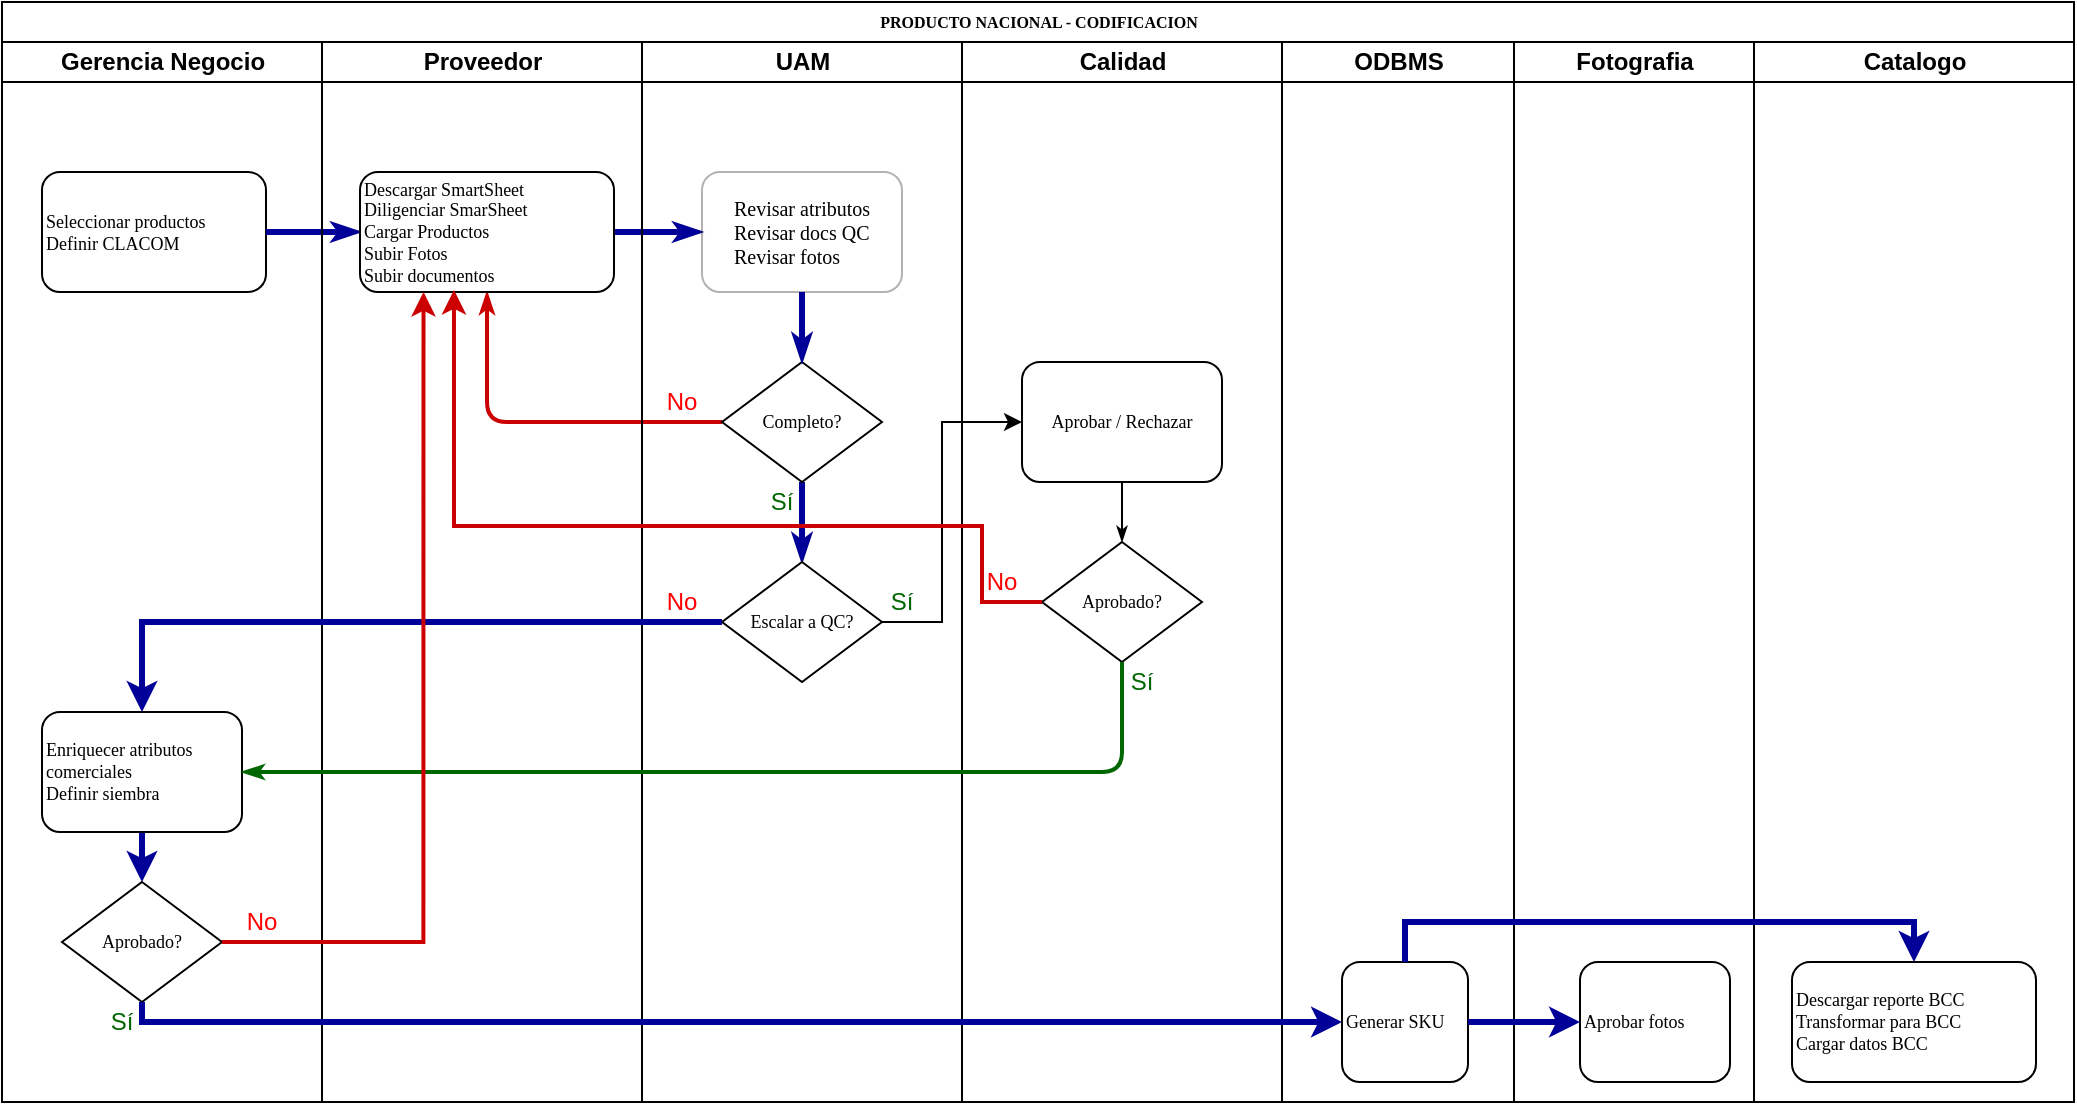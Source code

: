 <mxfile version="14.9.0" type="github">
  <diagram name="Page-1" id="74e2e168-ea6b-b213-b513-2b3c1d86103e">
    <mxGraphModel dx="868" dy="393" grid="0" gridSize="10" guides="1" tooltips="1" connect="1" arrows="1" fold="1" page="1" pageScale="1" pageWidth="1100" pageHeight="850" background="none" math="0" shadow="0">
      <root>
        <mxCell id="0" />
        <mxCell id="1" parent="0" />
        <mxCell id="77e6c97f196da883-1" value="PRODUCTO NACIONAL - CODIFICACION" style="swimlane;html=1;childLayout=stackLayout;startSize=20;rounded=0;shadow=0;labelBackgroundColor=none;strokeWidth=1;fontFamily=Verdana;fontSize=8;align=center;" parent="1" vertex="1">
          <mxGeometry x="50" y="40" width="1036" height="550" as="geometry" />
        </mxCell>
        <mxCell id="77e6c97f196da883-2" value="Gerencia Negocio" style="swimlane;html=1;startSize=20;" parent="77e6c97f196da883-1" vertex="1">
          <mxGeometry y="20" width="160" height="530" as="geometry">
            <mxRectangle y="20" width="30" height="730" as="alternateBounds" />
          </mxGeometry>
        </mxCell>
        <mxCell id="77e6c97f196da883-8" value="Seleccionar productos&lt;br style=&quot;font-size: 9px;&quot;&gt;Definir CLACOM" style="rounded=1;whiteSpace=wrap;html=1;shadow=0;labelBackgroundColor=none;strokeWidth=1;fontFamily=Verdana;fontSize=9;align=left;" parent="77e6c97f196da883-2" vertex="1">
          <mxGeometry x="20" y="65" width="112" height="60" as="geometry" />
        </mxCell>
        <mxCell id="UPMh9I5Tj9LvmsIc24ZZ-47" value="" style="edgeStyle=orthogonalEdgeStyle;rounded=0;orthogonalLoop=1;jettySize=auto;html=1;fontColor=#004C99;strokeColor=#000099;strokeWidth=3;" edge="1" parent="77e6c97f196da883-2" source="77e6c97f196da883-10" target="UPMh9I5Tj9LvmsIc24ZZ-46">
          <mxGeometry relative="1" as="geometry" />
        </mxCell>
        <mxCell id="77e6c97f196da883-10" value="Enriquecer atributos comerciales&lt;br&gt;Definir siembra" style="rounded=1;whiteSpace=wrap;html=1;shadow=0;labelBackgroundColor=none;strokeWidth=1;fontFamily=Verdana;fontSize=9;align=left;" parent="77e6c97f196da883-2" vertex="1">
          <mxGeometry x="20" y="335" width="100" height="60" as="geometry" />
        </mxCell>
        <mxCell id="UPMh9I5Tj9LvmsIc24ZZ-46" value="Aprobado?" style="rhombus;whiteSpace=wrap;html=1;rounded=0;shadow=0;labelBackgroundColor=none;strokeWidth=1;fontFamily=Verdana;fontSize=9;align=center;" vertex="1" parent="77e6c97f196da883-2">
          <mxGeometry x="30" y="420" width="80" height="60" as="geometry" />
        </mxCell>
        <mxCell id="UPMh9I5Tj9LvmsIc24ZZ-48" value="Sí" style="text;html=1;strokeColor=none;fillColor=none;align=center;verticalAlign=middle;whiteSpace=wrap;rounded=0;fontColor=#006600;" vertex="1" parent="77e6c97f196da883-2">
          <mxGeometry x="40" y="480" width="40" height="20" as="geometry" />
        </mxCell>
        <mxCell id="UPMh9I5Tj9LvmsIc24ZZ-49" value="No" style="text;html=1;strokeColor=none;fillColor=none;align=center;verticalAlign=middle;whiteSpace=wrap;rounded=0;fontColor=#FF0000;" vertex="1" parent="77e6c97f196da883-2">
          <mxGeometry x="110" y="430" width="40" height="20" as="geometry" />
        </mxCell>
        <mxCell id="77e6c97f196da883-26" style="edgeStyle=orthogonalEdgeStyle;rounded=1;html=1;labelBackgroundColor=none;startArrow=none;startFill=0;startSize=5;endArrow=classicThin;endFill=1;endSize=5;jettySize=auto;orthogonalLoop=1;strokeWidth=3;fontFamily=Verdana;fontSize=8;labelBorderColor=none;fontColor=#004C99;strokeColor=#000099;" parent="77e6c97f196da883-1" source="77e6c97f196da883-8" target="77e6c97f196da883-11" edge="1">
          <mxGeometry relative="1" as="geometry" />
        </mxCell>
        <mxCell id="77e6c97f196da883-28" style="edgeStyle=orthogonalEdgeStyle;rounded=1;html=1;labelBackgroundColor=none;startArrow=none;startFill=0;startSize=5;endArrow=classicThin;endFill=1;endSize=5;jettySize=auto;orthogonalLoop=1;strokeWidth=3;fontFamily=Verdana;fontSize=8;exitX=1;exitY=0.5;exitDx=0;exitDy=0;strokeColor=#000099;" parent="77e6c97f196da883-1" source="77e6c97f196da883-11" target="77e6c97f196da883-12" edge="1">
          <mxGeometry relative="1" as="geometry">
            <mxPoint x="120" y="205" as="sourcePoint" />
          </mxGeometry>
        </mxCell>
        <mxCell id="77e6c97f196da883-30" style="edgeStyle=orthogonalEdgeStyle;rounded=1;html=1;labelBackgroundColor=none;startArrow=none;startFill=0;startSize=5;endArrow=classicThin;endFill=1;endSize=5;jettySize=auto;orthogonalLoop=1;strokeWidth=2;fontFamily=Verdana;fontSize=8;entryX=0.5;entryY=1;entryDx=0;entryDy=0;strokeColor=#CC0000;" parent="77e6c97f196da883-1" source="77e6c97f196da883-13" target="77e6c97f196da883-11" edge="1">
          <mxGeometry relative="1" as="geometry">
            <mxPoint x="70" y="235" as="targetPoint" />
          </mxGeometry>
        </mxCell>
        <mxCell id="77e6c97f196da883-33" style="edgeStyle=orthogonalEdgeStyle;rounded=1;html=1;labelBackgroundColor=none;startArrow=none;startFill=0;startSize=5;endArrow=classicThin;endFill=1;endSize=5;jettySize=auto;orthogonalLoop=1;strokeWidth=3;fontFamily=Verdana;fontSize=8;exitX=0.5;exitY=1;exitDx=0;exitDy=0;strokeColor=#000099;" parent="77e6c97f196da883-1" source="77e6c97f196da883-13" edge="1">
          <mxGeometry relative="1" as="geometry">
            <mxPoint x="400" y="280" as="targetPoint" />
          </mxGeometry>
        </mxCell>
        <mxCell id="77e6c97f196da883-3" value="Proveedor" style="swimlane;html=1;startSize=20;" parent="77e6c97f196da883-1" vertex="1">
          <mxGeometry x="160" y="20" width="160" height="530" as="geometry" />
        </mxCell>
        <mxCell id="77e6c97f196da883-11" value="Descargar SmartSheet&lt;br style=&quot;font-size: 9px;&quot;&gt;Diligenciar SmarSheet&lt;br style=&quot;font-size: 9px;&quot;&gt;Cargar Productos&lt;br style=&quot;font-size: 9px;&quot;&gt;Subir Fotos&lt;br style=&quot;font-size: 9px;&quot;&gt;Subir documentos" style="rounded=1;whiteSpace=wrap;html=1;shadow=0;labelBackgroundColor=none;strokeWidth=1;fontFamily=Verdana;fontSize=9;align=left;" parent="77e6c97f196da883-3" vertex="1">
          <mxGeometry x="19" y="65" width="127" height="60" as="geometry" />
        </mxCell>
        <mxCell id="77e6c97f196da883-4" value="UAM" style="swimlane;html=1;startSize=20;flipH=0;flipV=0;" parent="77e6c97f196da883-1" vertex="1">
          <mxGeometry x="320" y="20" width="160" height="530" as="geometry" />
        </mxCell>
        <mxCell id="77e6c97f196da883-12" value="&lt;div style=&quot;text-align: left; font-size: 10px;&quot;&gt;&lt;span style=&quot;font-size: 10px;&quot;&gt;Revisar atributos&lt;/span&gt;&lt;/div&gt;&lt;div style=&quot;text-align: left; font-size: 10px;&quot;&gt;&lt;span style=&quot;font-size: 10px;&quot;&gt;Revisar docs QC&lt;/span&gt;&lt;/div&gt;&lt;div style=&quot;text-align: left; font-size: 10px;&quot;&gt;&lt;span style=&quot;font-size: 10px;&quot;&gt;Revisar fotos&lt;/span&gt;&lt;/div&gt;" style="rounded=1;whiteSpace=wrap;html=1;shadow=0;labelBackgroundColor=none;strokeWidth=1;fontFamily=Verdana;fontSize=10;align=center;opacity=30;" parent="77e6c97f196da883-4" vertex="1">
          <mxGeometry x="30" y="65" width="100" height="60" as="geometry" />
        </mxCell>
        <mxCell id="77e6c97f196da883-13" value="Completo?" style="rhombus;whiteSpace=wrap;html=1;rounded=0;shadow=0;labelBackgroundColor=none;strokeWidth=1;fontFamily=Verdana;fontSize=9;align=center;" parent="77e6c97f196da883-4" vertex="1">
          <mxGeometry x="40" y="160" width="80" height="60" as="geometry" />
        </mxCell>
        <mxCell id="77e6c97f196da883-29" style="edgeStyle=orthogonalEdgeStyle;rounded=1;html=1;labelBackgroundColor=none;startArrow=none;startFill=0;startSize=5;endArrow=classicThin;endFill=1;endSize=5;jettySize=auto;orthogonalLoop=1;strokeWidth=3;fontFamily=Verdana;fontSize=8;strokeColor=#000099;" parent="77e6c97f196da883-4" source="77e6c97f196da883-12" target="77e6c97f196da883-13" edge="1">
          <mxGeometry relative="1" as="geometry" />
        </mxCell>
        <mxCell id="UPMh9I5Tj9LvmsIc24ZZ-12" value="No" style="text;html=1;strokeColor=none;fillColor=none;align=center;verticalAlign=middle;whiteSpace=wrap;rounded=0;fontColor=#FF0000;" vertex="1" parent="77e6c97f196da883-4">
          <mxGeometry y="170" width="40" height="20" as="geometry" />
        </mxCell>
        <mxCell id="UPMh9I5Tj9LvmsIc24ZZ-11" value="Sí" style="text;html=1;strokeColor=none;fillColor=none;align=center;verticalAlign=middle;whiteSpace=wrap;rounded=0;fontColor=#006600;" vertex="1" parent="77e6c97f196da883-4">
          <mxGeometry x="50" y="220" width="40" height="20" as="geometry" />
        </mxCell>
        <mxCell id="UPMh9I5Tj9LvmsIc24ZZ-24" value="Escalar a QC?" style="rhombus;whiteSpace=wrap;html=1;rounded=0;shadow=0;labelBackgroundColor=none;strokeWidth=1;fontFamily=Verdana;fontSize=9;align=center;" vertex="1" parent="77e6c97f196da883-4">
          <mxGeometry x="40" y="260" width="80" height="60" as="geometry" />
        </mxCell>
        <mxCell id="UPMh9I5Tj9LvmsIc24ZZ-37" value="No" style="text;html=1;strokeColor=none;fillColor=none;align=center;verticalAlign=middle;whiteSpace=wrap;rounded=0;fontColor=#FF0000;" vertex="1" parent="77e6c97f196da883-4">
          <mxGeometry y="270" width="40" height="20" as="geometry" />
        </mxCell>
        <mxCell id="77e6c97f196da883-5" value="Calidad" style="swimlane;html=1;startSize=20;swimlaneLine=1;shadow=0;" parent="77e6c97f196da883-1" vertex="1">
          <mxGeometry x="480" y="20" width="160" height="530" as="geometry" />
        </mxCell>
        <mxCell id="77e6c97f196da883-15" value="Aprobar / Rechazar" style="rounded=1;whiteSpace=wrap;html=1;shadow=0;labelBackgroundColor=none;strokeWidth=1;fontFamily=Verdana;fontSize=9;align=center;" parent="77e6c97f196da883-5" vertex="1">
          <mxGeometry x="30" y="160" width="100" height="60" as="geometry" />
        </mxCell>
        <mxCell id="77e6c97f196da883-16" value="Aprobado?" style="rhombus;whiteSpace=wrap;html=1;rounded=0;shadow=0;labelBackgroundColor=none;strokeWidth=1;fontFamily=Verdana;fontSize=9;align=center;" parent="77e6c97f196da883-5" vertex="1">
          <mxGeometry x="40" y="250" width="80" height="60" as="geometry" />
        </mxCell>
        <mxCell id="77e6c97f196da883-34" style="edgeStyle=orthogonalEdgeStyle;rounded=1;html=1;labelBackgroundColor=none;startArrow=none;startFill=0;startSize=5;endArrow=classicThin;endFill=1;endSize=5;jettySize=auto;orthogonalLoop=1;strokeColor=#000000;strokeWidth=1;fontFamily=Verdana;fontSize=8;fontColor=#000000;" parent="77e6c97f196da883-5" source="77e6c97f196da883-15" target="77e6c97f196da883-16" edge="1">
          <mxGeometry relative="1" as="geometry" />
        </mxCell>
        <mxCell id="UPMh9I5Tj9LvmsIc24ZZ-13" value="&lt;font color=&quot;#ff0000&quot;&gt;No&lt;/font&gt;" style="text;html=1;strokeColor=none;fillColor=none;align=center;verticalAlign=middle;whiteSpace=wrap;rounded=0;fontColor=#000000;" vertex="1" parent="77e6c97f196da883-5">
          <mxGeometry y="260" width="40" height="20" as="geometry" />
        </mxCell>
        <mxCell id="UPMh9I5Tj9LvmsIc24ZZ-21" value="Sí" style="text;html=1;strokeColor=none;fillColor=none;align=center;verticalAlign=middle;whiteSpace=wrap;rounded=0;fontColor=#006600;" vertex="1" parent="77e6c97f196da883-5">
          <mxGeometry x="70" y="310" width="40" height="20" as="geometry" />
        </mxCell>
        <mxCell id="77e6c97f196da883-6" value="ODBMS" style="swimlane;html=1;startSize=20;" parent="77e6c97f196da883-1" vertex="1">
          <mxGeometry x="640" y="20" width="116" height="530" as="geometry" />
        </mxCell>
        <mxCell id="77e6c97f196da883-18" value="Generar SKU" style="rounded=1;whiteSpace=wrap;html=1;shadow=0;labelBackgroundColor=none;strokeWidth=1;fontFamily=Verdana;fontSize=9;align=left;" parent="77e6c97f196da883-6" vertex="1">
          <mxGeometry x="30" y="460" width="63" height="60" as="geometry" />
        </mxCell>
        <mxCell id="77e6c97f196da883-7" value="Fotografia" style="swimlane;html=1;startSize=20;" parent="77e6c97f196da883-1" vertex="1">
          <mxGeometry x="756" y="20" width="120" height="530" as="geometry" />
        </mxCell>
        <mxCell id="UPMh9I5Tj9LvmsIc24ZZ-41" value="Aprobar fotos" style="rounded=1;whiteSpace=wrap;html=1;shadow=0;fontFamily=Verdana;fontSize=9;align=left;strokeWidth=1;" vertex="1" parent="77e6c97f196da883-7">
          <mxGeometry x="33" y="460" width="75" height="60" as="geometry" />
        </mxCell>
        <mxCell id="77e6c97f196da883-35" style="edgeStyle=orthogonalEdgeStyle;rounded=1;html=1;labelBackgroundColor=none;startArrow=none;startFill=0;startSize=5;endArrow=classicThin;endFill=1;endSize=5;jettySize=auto;orthogonalLoop=1;strokeWidth=2;fontFamily=Verdana;fontSize=8;entryX=1;entryY=0.5;entryDx=0;entryDy=0;strokeColor=#006600;" parent="77e6c97f196da883-1" source="77e6c97f196da883-16" target="77e6c97f196da883-10" edge="1">
          <mxGeometry relative="1" as="geometry">
            <Array as="points">
              <mxPoint x="560" y="385" />
            </Array>
          </mxGeometry>
        </mxCell>
        <mxCell id="UPMh9I5Tj9LvmsIc24ZZ-25" style="edgeStyle=orthogonalEdgeStyle;rounded=0;orthogonalLoop=1;jettySize=auto;html=1;exitX=1;exitY=0.5;exitDx=0;exitDy=0;entryX=0;entryY=0.5;entryDx=0;entryDy=0;fontColor=#006600;" edge="1" parent="77e6c97f196da883-1" source="UPMh9I5Tj9LvmsIc24ZZ-24" target="77e6c97f196da883-15">
          <mxGeometry relative="1" as="geometry">
            <Array as="points">
              <mxPoint x="470" y="310" />
              <mxPoint x="470" y="210" />
            </Array>
          </mxGeometry>
        </mxCell>
        <mxCell id="UPMh9I5Tj9LvmsIc24ZZ-36" style="edgeStyle=orthogonalEdgeStyle;rounded=0;orthogonalLoop=1;jettySize=auto;html=1;entryX=0.5;entryY=0;entryDx=0;entryDy=0;fontColor=#006600;strokeWidth=3;strokeColor=#000099;" edge="1" parent="77e6c97f196da883-1" source="UPMh9I5Tj9LvmsIc24ZZ-24" target="77e6c97f196da883-10">
          <mxGeometry relative="1" as="geometry" />
        </mxCell>
        <mxCell id="UPMh9I5Tj9LvmsIc24ZZ-38" style="edgeStyle=orthogonalEdgeStyle;rounded=0;orthogonalLoop=1;jettySize=auto;html=1;exitX=0.5;exitY=1;exitDx=0;exitDy=0;fontColor=#004C99;strokeColor=#000099;strokeWidth=3;entryX=0;entryY=0.5;entryDx=0;entryDy=0;" edge="1" parent="77e6c97f196da883-1" source="UPMh9I5Tj9LvmsIc24ZZ-46" target="77e6c97f196da883-18">
          <mxGeometry relative="1" as="geometry">
            <mxPoint x="660" y="450" as="targetPoint" />
            <Array as="points">
              <mxPoint x="70" y="510" />
            </Array>
          </mxGeometry>
        </mxCell>
        <mxCell id="UPMh9I5Tj9LvmsIc24ZZ-42" value="" style="edgeStyle=orthogonalEdgeStyle;rounded=0;orthogonalLoop=1;jettySize=auto;html=1;fontColor=#004C99;strokeColor=#000099;strokeWidth=3;" edge="1" parent="77e6c97f196da883-1" source="77e6c97f196da883-18" target="UPMh9I5Tj9LvmsIc24ZZ-41">
          <mxGeometry relative="1" as="geometry" />
        </mxCell>
        <mxCell id="UPMh9I5Tj9LvmsIc24ZZ-40" value="Catalogo" style="swimlane;html=1;startSize=20;" vertex="1" parent="77e6c97f196da883-1">
          <mxGeometry x="876" y="20" width="160" height="530" as="geometry" />
        </mxCell>
        <mxCell id="UPMh9I5Tj9LvmsIc24ZZ-53" value="Descargar reporte BCC&lt;br style=&quot;font-size: 9px;&quot;&gt;Transformar para BCC&lt;br style=&quot;font-size: 9px;&quot;&gt;Cargar datos BCC" style="rounded=1;whiteSpace=wrap;html=1;shadow=0;fontFamily=Verdana;fontSize=9;align=left;strokeWidth=1;" vertex="1" parent="UPMh9I5Tj9LvmsIc24ZZ-40">
          <mxGeometry x="19" y="460" width="122" height="60" as="geometry" />
        </mxCell>
        <mxCell id="UPMh9I5Tj9LvmsIc24ZZ-56" style="edgeStyle=orthogonalEdgeStyle;rounded=0;orthogonalLoop=1;jettySize=auto;html=1;entryX=0.5;entryY=0;entryDx=0;entryDy=0;fontSize=9;fontColor=#000000;strokeColor=#000099;strokeWidth=3;" edge="1" parent="77e6c97f196da883-1" source="77e6c97f196da883-18" target="UPMh9I5Tj9LvmsIc24ZZ-53">
          <mxGeometry relative="1" as="geometry">
            <Array as="points">
              <mxPoint x="702" y="460" />
              <mxPoint x="956" y="460" />
            </Array>
          </mxGeometry>
        </mxCell>
        <mxCell id="UPMh9I5Tj9LvmsIc24ZZ-57" style="edgeStyle=orthogonalEdgeStyle;rounded=0;orthogonalLoop=1;jettySize=auto;html=1;exitX=1;exitY=0.5;exitDx=0;exitDy=0;entryX=0.25;entryY=1;entryDx=0;entryDy=0;fontSize=9;fontColor=#000000;strokeWidth=2;strokeColor=#CC0000;" edge="1" parent="77e6c97f196da883-1" source="UPMh9I5Tj9LvmsIc24ZZ-46" target="77e6c97f196da883-11">
          <mxGeometry relative="1" as="geometry" />
        </mxCell>
        <mxCell id="UPMh9I5Tj9LvmsIc24ZZ-58" style="edgeStyle=orthogonalEdgeStyle;rounded=0;orthogonalLoop=1;jettySize=auto;html=1;exitX=1;exitY=1;exitDx=0;exitDy=0;entryX=0.37;entryY=0.983;entryDx=0;entryDy=0;entryPerimeter=0;fontSize=9;fontColor=#000000;strokeColor=#CC0000;strokeWidth=2;" edge="1" parent="77e6c97f196da883-1" source="UPMh9I5Tj9LvmsIc24ZZ-13" target="77e6c97f196da883-11">
          <mxGeometry relative="1" as="geometry">
            <Array as="points">
              <mxPoint x="490" y="300" />
              <mxPoint x="490" y="262" />
              <mxPoint x="226" y="262" />
            </Array>
          </mxGeometry>
        </mxCell>
        <mxCell id="UPMh9I5Tj9LvmsIc24ZZ-34" value="Sí" style="text;html=1;strokeColor=none;fillColor=none;align=center;verticalAlign=middle;whiteSpace=wrap;rounded=0;fontColor=#006600;" vertex="1" parent="1">
          <mxGeometry x="480" y="330" width="40" height="20" as="geometry" />
        </mxCell>
        <mxCell id="UPMh9I5Tj9LvmsIc24ZZ-55" style="edgeStyle=orthogonalEdgeStyle;rounded=0;orthogonalLoop=1;jettySize=auto;html=1;exitX=0.5;exitY=0;exitDx=0;exitDy=0;fontSize=9;fontColor=#000000;strokeColor=#000099;strokeWidth=3;" edge="1" parent="1" source="UPMh9I5Tj9LvmsIc24ZZ-53">
          <mxGeometry relative="1" as="geometry">
            <mxPoint x="1006" y="520" as="targetPoint" />
          </mxGeometry>
        </mxCell>
      </root>
    </mxGraphModel>
  </diagram>
</mxfile>

